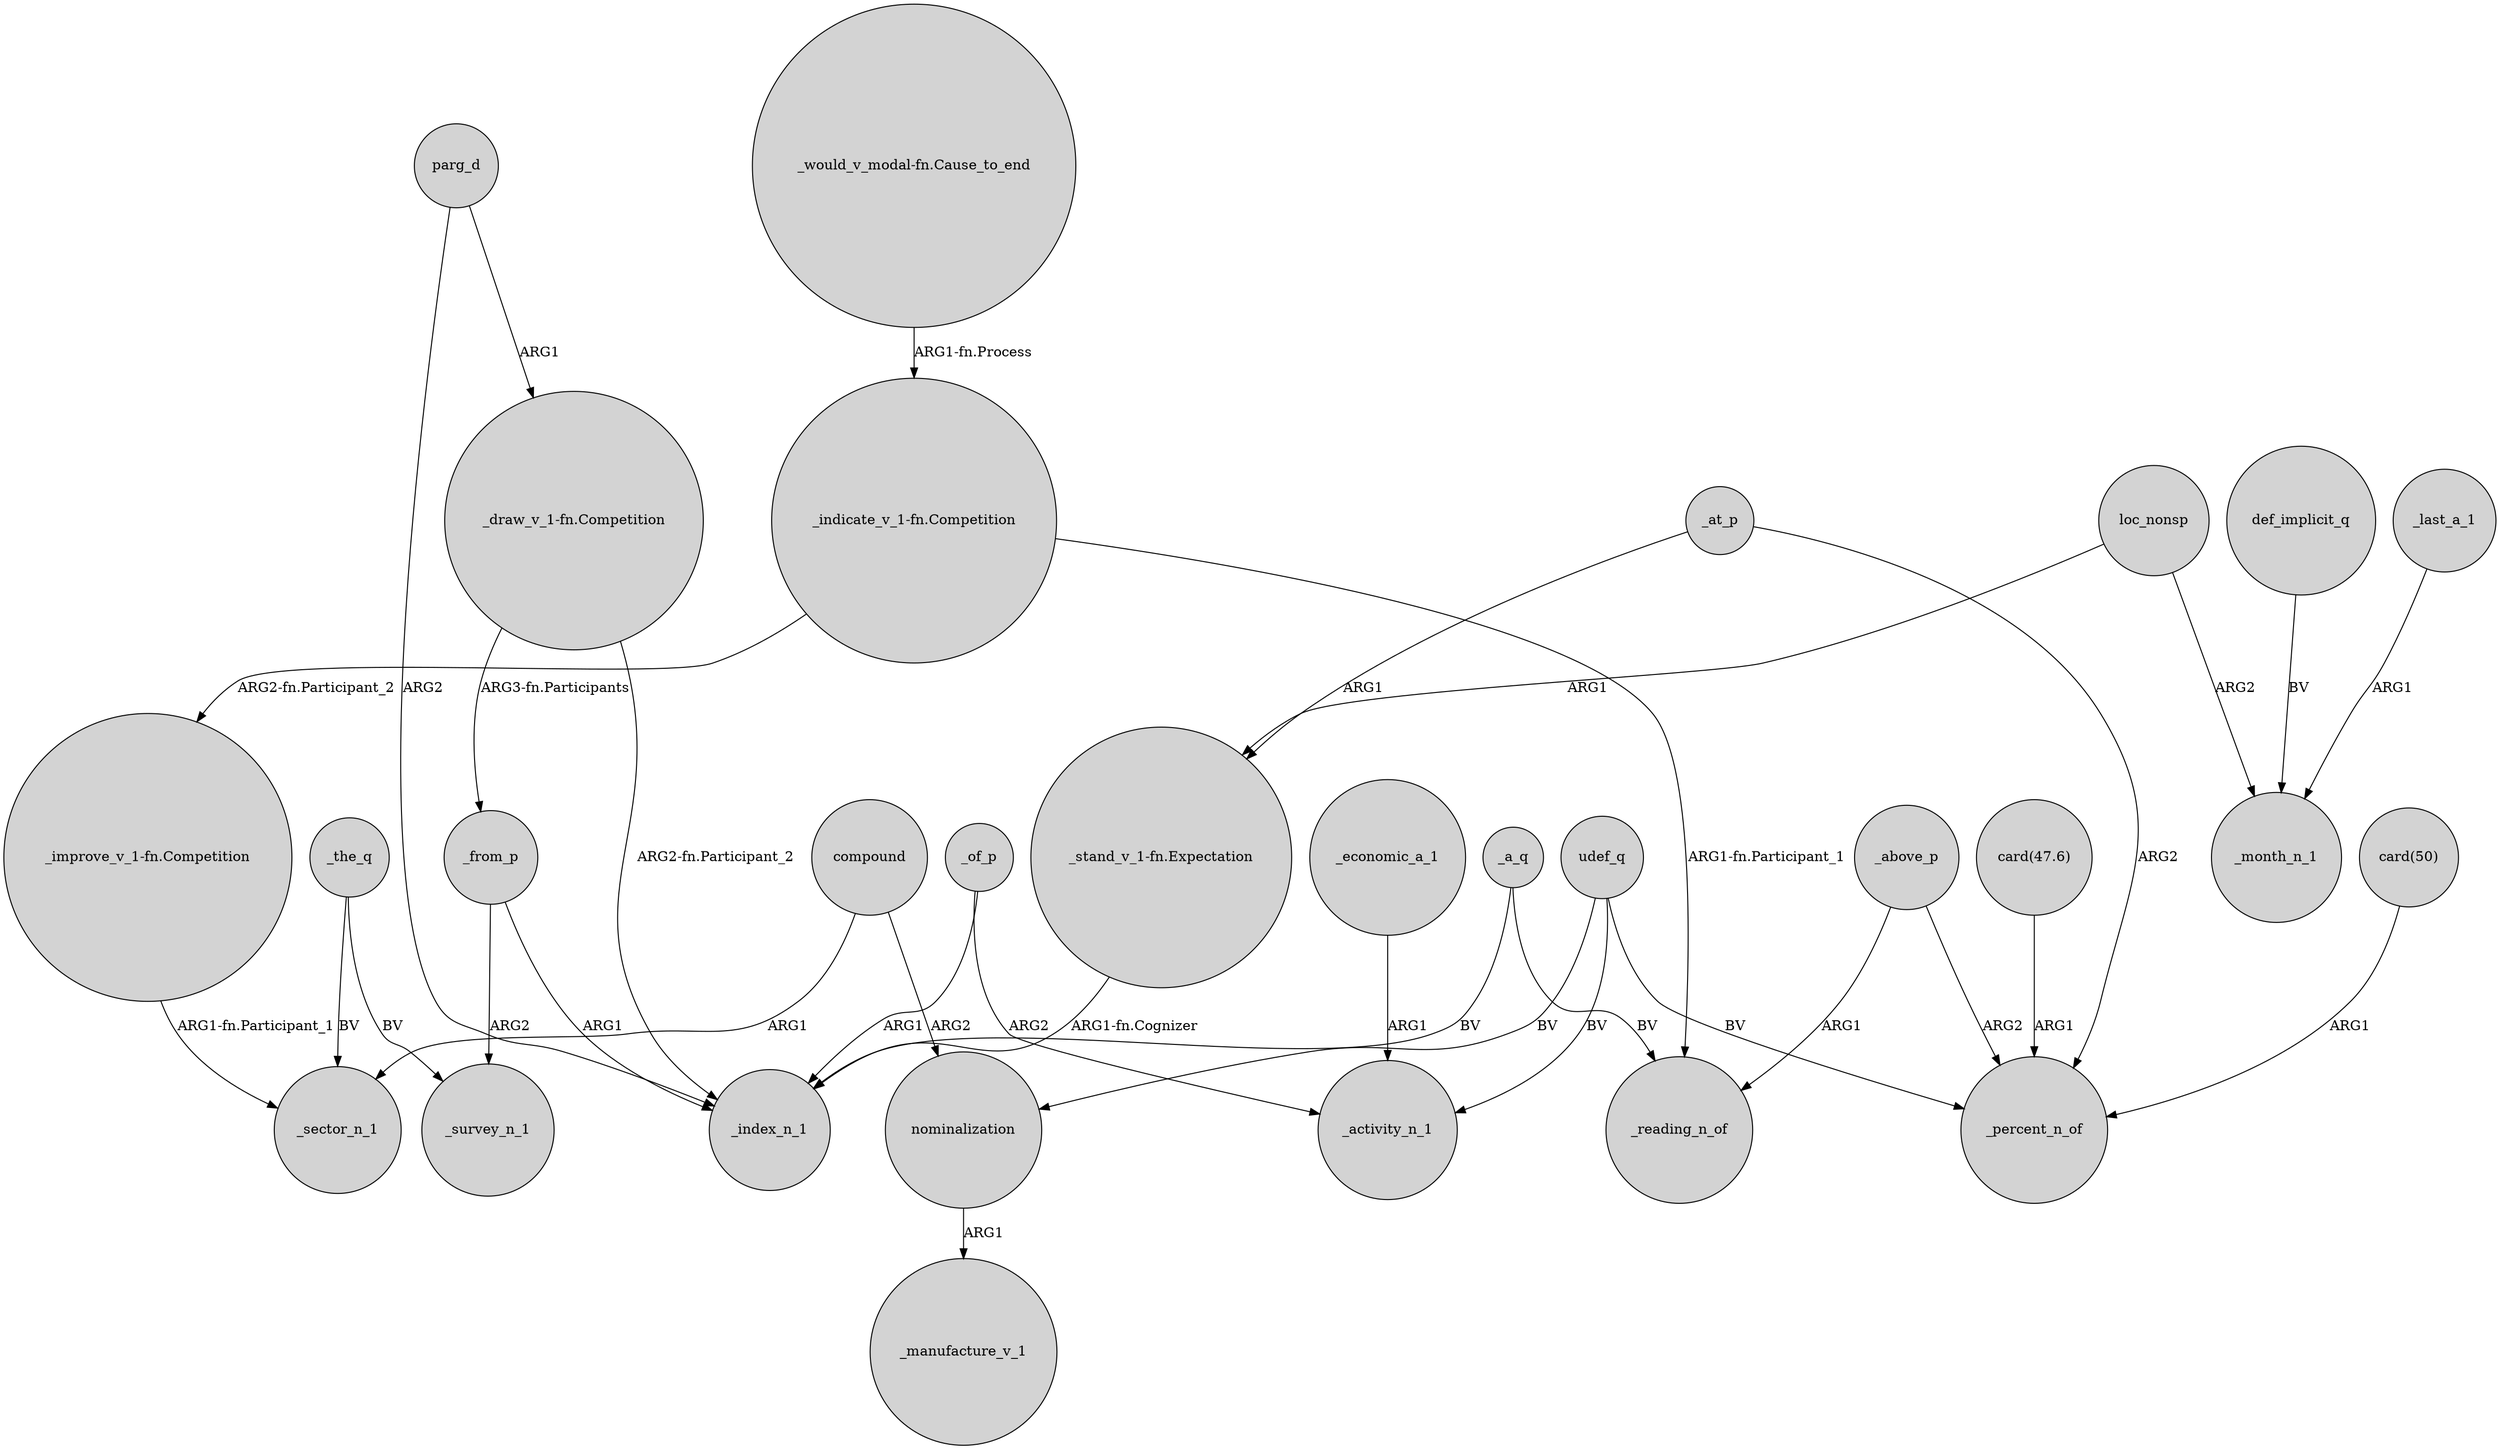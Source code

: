 digraph {
	node [shape=circle style=filled]
	_the_q -> _sector_n_1 [label=BV]
	def_implicit_q -> _month_n_1 [label=BV]
	"_would_v_modal-fn.Cause_to_end" -> "_indicate_v_1-fn.Competition" [label="ARG1-fn.Process"]
	_at_p -> _percent_n_of [label=ARG2]
	"_draw_v_1-fn.Competition" -> _index_n_1 [label="ARG2-fn.Participant_2"]
	_last_a_1 -> _month_n_1 [label=ARG1]
	_of_p -> _activity_n_1 [label=ARG2]
	_a_q -> _reading_n_of [label=BV]
	"_stand_v_1-fn.Expectation" -> _index_n_1 [label="ARG1-fn.Cognizer"]
	_a_q -> _index_n_1 [label=BV]
	_the_q -> _survey_n_1 [label=BV]
	_at_p -> "_stand_v_1-fn.Expectation" [label=ARG1]
	parg_d -> "_draw_v_1-fn.Competition" [label=ARG1]
	udef_q -> nominalization [label=BV]
	loc_nonsp -> "_stand_v_1-fn.Expectation" [label=ARG1]
	_from_p -> _index_n_1 [label=ARG1]
	compound -> nominalization [label=ARG2]
	loc_nonsp -> _month_n_1 [label=ARG2]
	_from_p -> _survey_n_1 [label=ARG2]
	"_indicate_v_1-fn.Competition" -> "_improve_v_1-fn.Competition" [label="ARG2-fn.Participant_2"]
	_economic_a_1 -> _activity_n_1 [label=ARG1]
	_above_p -> _reading_n_of [label=ARG1]
	udef_q -> _percent_n_of [label=BV]
	_above_p -> _percent_n_of [label=ARG2]
	"_draw_v_1-fn.Competition" -> _from_p [label="ARG3-fn.Participants"]
	"card(50)" -> _percent_n_of [label=ARG1]
	"_improve_v_1-fn.Competition" -> _sector_n_1 [label="ARG1-fn.Participant_1"]
	parg_d -> _index_n_1 [label=ARG2]
	compound -> _sector_n_1 [label=ARG1]
	nominalization -> _manufacture_v_1 [label=ARG1]
	_of_p -> _index_n_1 [label=ARG1]
	udef_q -> _activity_n_1 [label=BV]
	"_indicate_v_1-fn.Competition" -> _reading_n_of [label="ARG1-fn.Participant_1"]
	"card(47.6)" -> _percent_n_of [label=ARG1]
}
